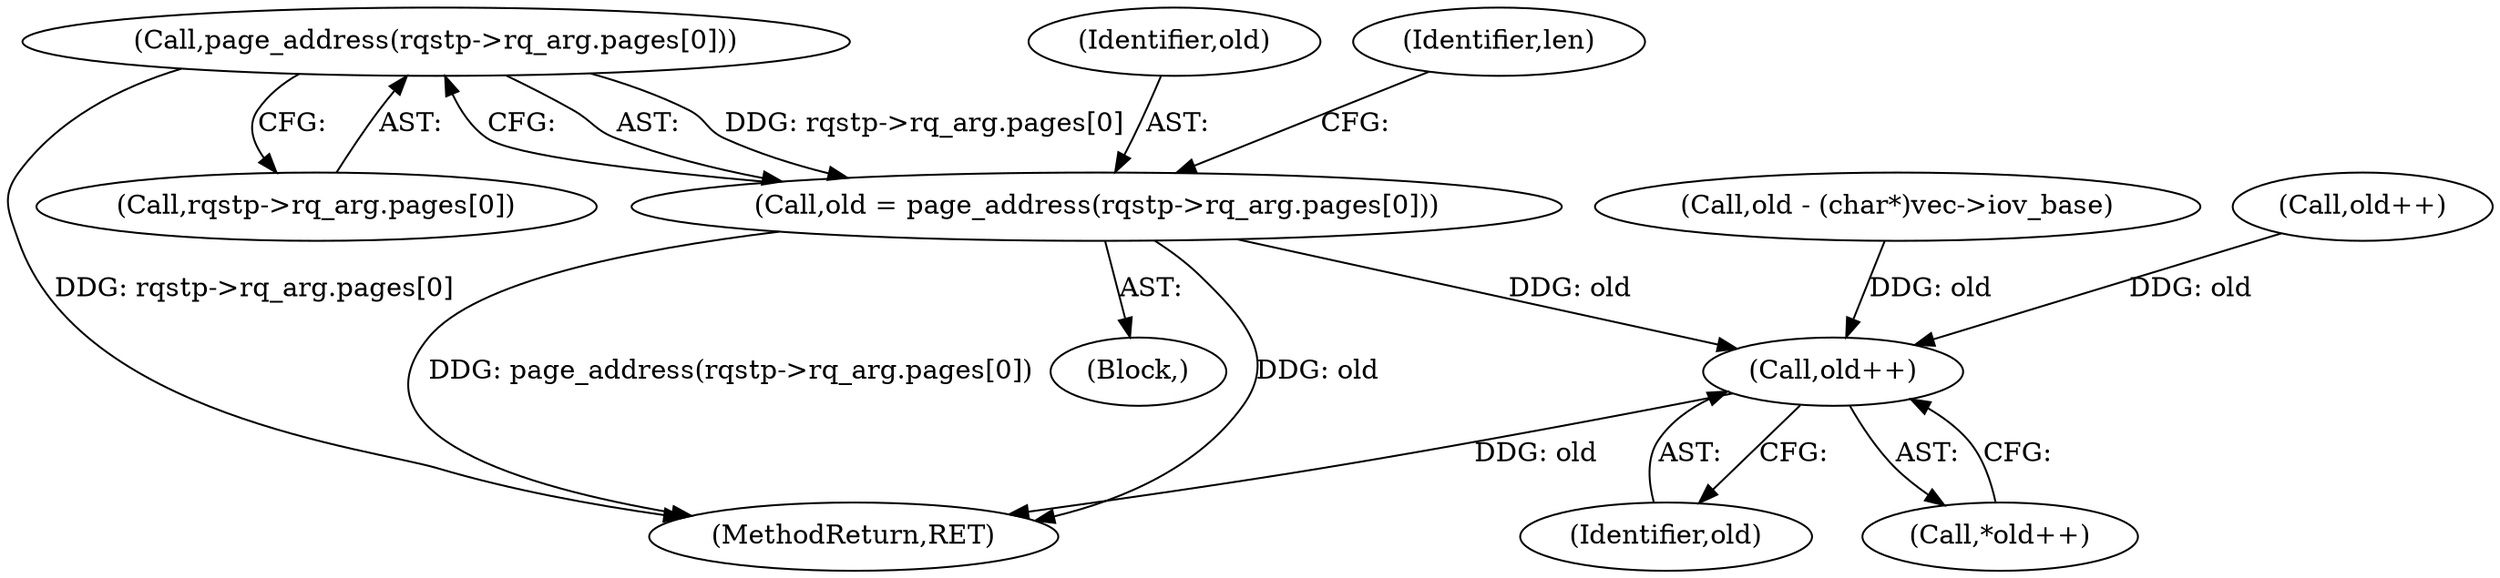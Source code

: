 digraph "0_linux_13bf9fbff0e5e099e2b6f003a0ab8ae145436309@array" {
"1000247" [label="(Call,page_address(rqstp->rq_arg.pages[0]))"];
"1000245" [label="(Call,old = page_address(rqstp->rq_arg.pages[0]))"];
"1000264" [label="(Call,old++)"];
"1000247" [label="(Call,page_address(rqstp->rq_arg.pages[0]))"];
"1000246" [label="(Identifier,old)"];
"1000244" [label="(Block,)"];
"1000211" [label="(Call,old - (char*)vec->iov_base)"];
"1000264" [label="(Call,old++)"];
"1000277" [label="(MethodReturn,RET)"];
"1000245" [label="(Call,old = page_address(rqstp->rq_arg.pages[0]))"];
"1000227" [label="(Call,old++)"];
"1000257" [label="(Identifier,len)"];
"1000263" [label="(Call,*old++)"];
"1000265" [label="(Identifier,old)"];
"1000248" [label="(Call,rqstp->rq_arg.pages[0])"];
"1000247" -> "1000245"  [label="AST: "];
"1000247" -> "1000248"  [label="CFG: "];
"1000248" -> "1000247"  [label="AST: "];
"1000245" -> "1000247"  [label="CFG: "];
"1000247" -> "1000277"  [label="DDG: rqstp->rq_arg.pages[0]"];
"1000247" -> "1000245"  [label="DDG: rqstp->rq_arg.pages[0]"];
"1000245" -> "1000244"  [label="AST: "];
"1000246" -> "1000245"  [label="AST: "];
"1000257" -> "1000245"  [label="CFG: "];
"1000245" -> "1000277"  [label="DDG: old"];
"1000245" -> "1000277"  [label="DDG: page_address(rqstp->rq_arg.pages[0])"];
"1000245" -> "1000264"  [label="DDG: old"];
"1000264" -> "1000263"  [label="AST: "];
"1000264" -> "1000265"  [label="CFG: "];
"1000265" -> "1000264"  [label="AST: "];
"1000263" -> "1000264"  [label="CFG: "];
"1000264" -> "1000277"  [label="DDG: old"];
"1000227" -> "1000264"  [label="DDG: old"];
"1000211" -> "1000264"  [label="DDG: old"];
}
